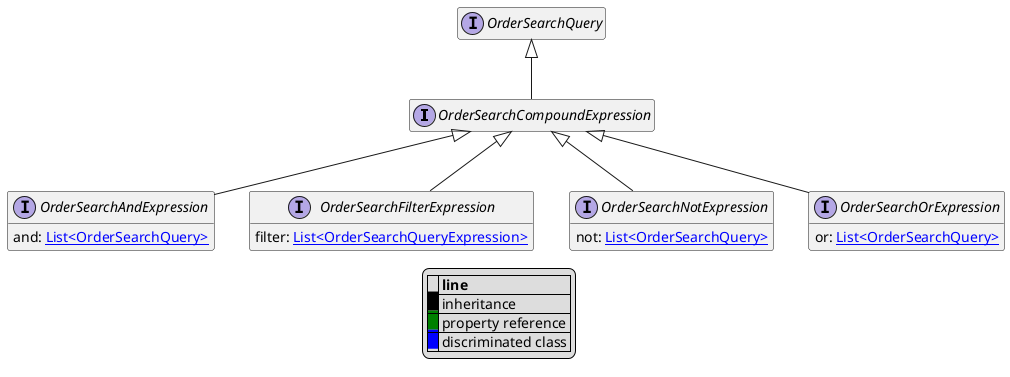 @startuml

hide empty fields
hide empty methods
legend
|= |= line |
|<back:black>   </back>| inheritance |
|<back:green>   </back>| property reference |
|<back:blue>   </back>| discriminated class |
endlegend
interface OrderSearchCompoundExpression [[OrderSearchCompoundExpression.svg]] extends OrderSearchQuery {
}
interface OrderSearchQuery [[OrderSearchQuery.svg]]  {
}
interface OrderSearchAndExpression [[OrderSearchAndExpression.svg]] extends OrderSearchCompoundExpression {
    and: [[OrderSearchQuery.svg List<OrderSearchQuery>]]
}
interface OrderSearchFilterExpression [[OrderSearchFilterExpression.svg]] extends OrderSearchCompoundExpression {
    filter: [[OrderSearchQueryExpression.svg List<OrderSearchQueryExpression>]]
}
interface OrderSearchNotExpression [[OrderSearchNotExpression.svg]] extends OrderSearchCompoundExpression {
    not: [[OrderSearchQuery.svg List<OrderSearchQuery>]]
}
interface OrderSearchOrExpression [[OrderSearchOrExpression.svg]] extends OrderSearchCompoundExpression {
    or: [[OrderSearchQuery.svg List<OrderSearchQuery>]]
}




@enduml
